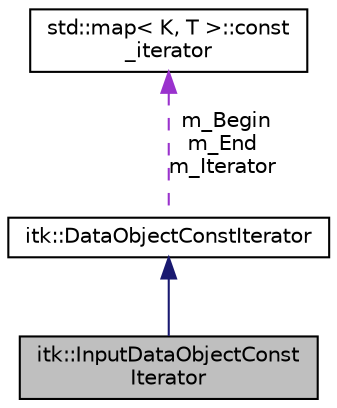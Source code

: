 digraph "itk::InputDataObjectConstIterator"
{
 // LATEX_PDF_SIZE
  edge [fontname="Helvetica",fontsize="10",labelfontname="Helvetica",labelfontsize="10"];
  node [fontname="Helvetica",fontsize="10",shape=record];
  Node1 [label="itk::InputDataObjectConst\lIterator",height=0.2,width=0.4,color="black", fillcolor="grey75", style="filled", fontcolor="black",tooltip="A forward iterator over inputs of a ProcessObject."];
  Node2 -> Node1 [dir="back",color="midnightblue",fontsize="10",style="solid",fontname="Helvetica"];
  Node2 [label="itk::DataObjectConstIterator",height=0.2,width=0.4,color="black", fillcolor="white", style="filled",URL="$classitk_1_1DataObjectConstIterator.html",tooltip="A forward iterator over the DataObject of a ProcessObject."];
  Node3 -> Node2 [dir="back",color="darkorchid3",fontsize="10",style="dashed",label=" m_Begin\nm_End\nm_Iterator" ,fontname="Helvetica"];
  Node3 [label="std::map\< K, T \>::const\l_iterator",height=0.2,width=0.4,color="black", fillcolor="white", style="filled",tooltip=" "];
}
